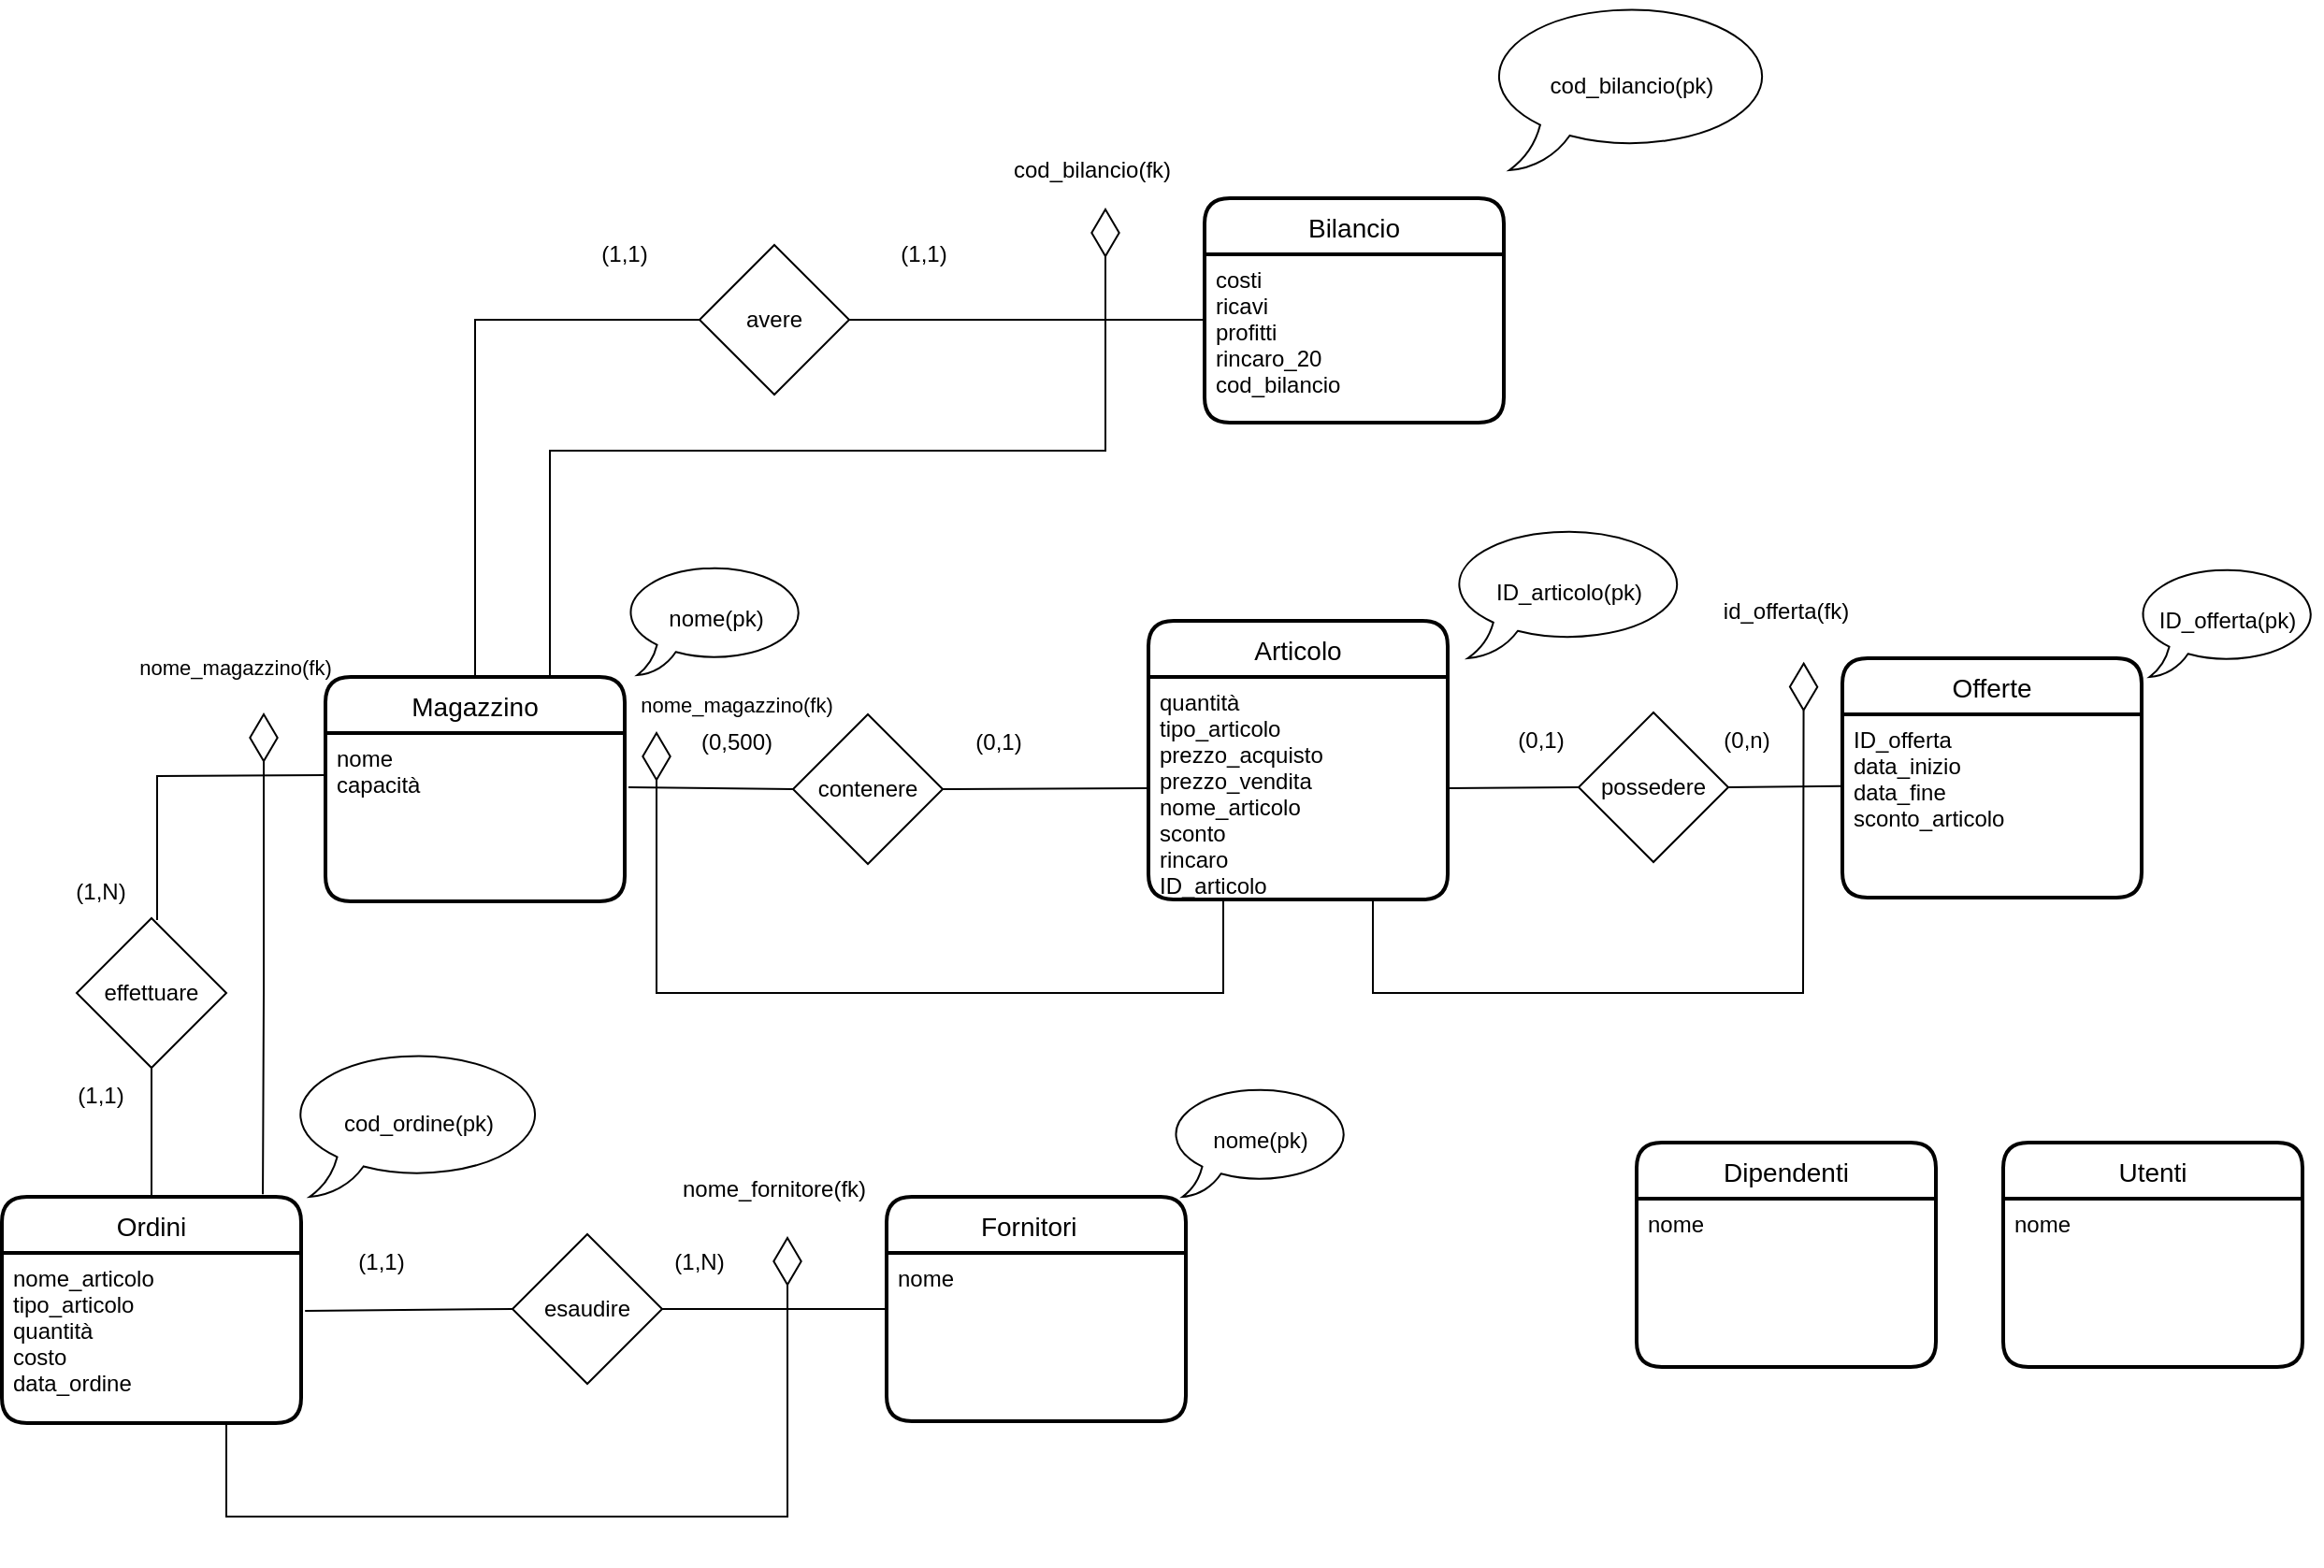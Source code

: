 <mxfile version="21.2.1" type="device">
  <diagram name="Pagina-1" id="chKkPRjBdSX-aV4erDYl">
    <mxGraphModel dx="1195" dy="-506" grid="1" gridSize="10" guides="1" tooltips="1" connect="1" arrows="1" fold="1" page="1" pageScale="1" pageWidth="827" pageHeight="1169" math="0" shadow="0">
      <root>
        <mxCell id="0" />
        <mxCell id="1" parent="0" />
        <mxCell id="hy8gV9nIZ2Mti01YGrL4-1" value="contenere" style="rhombus;whiteSpace=wrap;html=1;fillColor=#FFFFFF;" vertex="1" parent="1">
          <mxGeometry x="1093" y="1571" width="80" height="80" as="geometry" />
        </mxCell>
        <mxCell id="hy8gV9nIZ2Mti01YGrL4-2" value="esaudire" style="rhombus;whiteSpace=wrap;html=1;fillColor=#FFFFFF;" vertex="1" parent="1">
          <mxGeometry x="943" y="1849" width="80" height="80" as="geometry" />
        </mxCell>
        <mxCell id="hy8gV9nIZ2Mti01YGrL4-3" value="effettuare" style="rhombus;whiteSpace=wrap;html=1;fillColor=#FFFFFF;" vertex="1" parent="1">
          <mxGeometry x="710" y="1680" width="80" height="80" as="geometry" />
        </mxCell>
        <mxCell id="hy8gV9nIZ2Mti01YGrL4-4" value="avere" style="rhombus;whiteSpace=wrap;html=1;fillColor=#FFFFFF;" vertex="1" parent="1">
          <mxGeometry x="1043" y="1320" width="80" height="80" as="geometry" />
        </mxCell>
        <mxCell id="hy8gV9nIZ2Mti01YGrL4-5" value="(1,N)" style="text;html=1;strokeColor=none;fillColor=none;align=center;verticalAlign=middle;whiteSpace=wrap;rounded=0;" vertex="1" parent="1">
          <mxGeometry x="693" y="1651" width="60" height="30" as="geometry" />
        </mxCell>
        <mxCell id="hy8gV9nIZ2Mti01YGrL4-6" value="(1,1)" style="text;html=1;strokeColor=none;fillColor=none;align=center;verticalAlign=middle;whiteSpace=wrap;rounded=0;" vertex="1" parent="1">
          <mxGeometry x="693" y="1760" width="60" height="30" as="geometry" />
        </mxCell>
        <mxCell id="hy8gV9nIZ2Mti01YGrL4-7" value="(1,1)" style="text;html=1;strokeColor=none;fillColor=none;align=center;verticalAlign=middle;whiteSpace=wrap;rounded=0;" vertex="1" parent="1">
          <mxGeometry x="973" y="1310" width="60" height="30" as="geometry" />
        </mxCell>
        <mxCell id="hy8gV9nIZ2Mti01YGrL4-8" value="(1,1)" style="text;html=1;strokeColor=none;fillColor=none;align=center;verticalAlign=middle;whiteSpace=wrap;rounded=0;" vertex="1" parent="1">
          <mxGeometry x="1133" y="1310" width="60" height="30" as="geometry" />
        </mxCell>
        <mxCell id="hy8gV9nIZ2Mti01YGrL4-9" value="(0,500)" style="text;html=1;strokeColor=none;fillColor=none;align=center;verticalAlign=middle;whiteSpace=wrap;rounded=0;" vertex="1" parent="1">
          <mxGeometry x="1033" y="1571" width="60" height="30" as="geometry" />
        </mxCell>
        <mxCell id="hy8gV9nIZ2Mti01YGrL4-10" value="(0,1)" style="text;html=1;strokeColor=none;fillColor=none;align=center;verticalAlign=middle;whiteSpace=wrap;rounded=0;" vertex="1" parent="1">
          <mxGeometry x="1173" y="1571" width="60" height="30" as="geometry" />
        </mxCell>
        <mxCell id="hy8gV9nIZ2Mti01YGrL4-11" value="(1,1)" style="text;html=1;strokeColor=none;fillColor=none;align=center;verticalAlign=middle;whiteSpace=wrap;rounded=0;" vertex="1" parent="1">
          <mxGeometry x="843" y="1849" width="60" height="30" as="geometry" />
        </mxCell>
        <mxCell id="hy8gV9nIZ2Mti01YGrL4-12" value="(1,N)" style="text;html=1;strokeColor=none;fillColor=none;align=center;verticalAlign=middle;whiteSpace=wrap;rounded=0;" vertex="1" parent="1">
          <mxGeometry x="1013" y="1849" width="60" height="30" as="geometry" />
        </mxCell>
        <mxCell id="hy8gV9nIZ2Mti01YGrL4-13" value="Articolo" style="swimlane;childLayout=stackLayout;horizontal=1;startSize=30;horizontalStack=0;rounded=1;fontSize=14;fontStyle=0;strokeWidth=2;resizeParent=0;resizeLast=1;shadow=0;dashed=0;align=center;fillColor=default;" vertex="1" parent="1">
          <mxGeometry x="1283" y="1521" width="160" height="149" as="geometry" />
        </mxCell>
        <mxCell id="hy8gV9nIZ2Mti01YGrL4-14" value="quantità&#xa;tipo_articolo&#xa;prezzo_acquisto&#xa;prezzo_vendita&#xa;nome_articolo&#xa;sconto&#xa;rincaro&#xa;ID_articolo" style="align=left;strokeColor=none;fillColor=none;spacingLeft=4;fontSize=12;verticalAlign=top;resizable=0;rotatable=0;part=1;" vertex="1" parent="hy8gV9nIZ2Mti01YGrL4-13">
          <mxGeometry y="30" width="160" height="119" as="geometry" />
        </mxCell>
        <mxCell id="hy8gV9nIZ2Mti01YGrL4-15" value="Bilancio" style="swimlane;childLayout=stackLayout;horizontal=1;startSize=30;horizontalStack=0;rounded=1;fontSize=14;fontStyle=0;strokeWidth=2;resizeParent=0;resizeLast=1;shadow=0;dashed=0;align=center;fillColor=default;" vertex="1" parent="1">
          <mxGeometry x="1313" y="1295" width="160" height="120" as="geometry" />
        </mxCell>
        <mxCell id="hy8gV9nIZ2Mti01YGrL4-16" value="costi&#xa;ricavi&#xa;profitti&#xa;rincaro_20&#xa;cod_bilancio" style="align=left;strokeColor=none;fillColor=none;spacingLeft=4;fontSize=12;verticalAlign=top;resizable=0;rotatable=0;part=1;" vertex="1" parent="hy8gV9nIZ2Mti01YGrL4-15">
          <mxGeometry y="30" width="160" height="90" as="geometry" />
        </mxCell>
        <mxCell id="hy8gV9nIZ2Mti01YGrL4-17" value="Fornitori  " style="swimlane;childLayout=stackLayout;horizontal=1;startSize=30;horizontalStack=0;rounded=1;fontSize=14;fontStyle=0;strokeWidth=2;resizeParent=0;resizeLast=1;shadow=0;dashed=0;align=center;fillColor=default;" vertex="1" parent="1">
          <mxGeometry x="1143" y="1829" width="160" height="120" as="geometry" />
        </mxCell>
        <mxCell id="hy8gV9nIZ2Mti01YGrL4-18" value="nome&#xa;" style="align=left;strokeColor=none;fillColor=none;spacingLeft=4;fontSize=12;verticalAlign=top;resizable=0;rotatable=0;part=1;" vertex="1" parent="hy8gV9nIZ2Mti01YGrL4-17">
          <mxGeometry y="30" width="160" height="90" as="geometry" />
        </mxCell>
        <mxCell id="hy8gV9nIZ2Mti01YGrL4-19" value="Ordini" style="swimlane;childLayout=stackLayout;horizontal=1;startSize=30;horizontalStack=0;rounded=1;fontSize=14;fontStyle=0;strokeWidth=2;resizeParent=0;resizeLast=1;shadow=0;dashed=0;align=center;fillColor=default;" vertex="1" parent="1">
          <mxGeometry x="670" y="1829" width="160" height="121" as="geometry" />
        </mxCell>
        <mxCell id="hy8gV9nIZ2Mti01YGrL4-20" value="nome_articolo&#xa;tipo_articolo&#xa;quantità&#xa;costo&#xa;data_ordine" style="align=left;strokeColor=none;fillColor=none;spacingLeft=4;fontSize=12;verticalAlign=top;resizable=0;rotatable=0;part=1;" vertex="1" parent="hy8gV9nIZ2Mti01YGrL4-19">
          <mxGeometry y="30" width="160" height="91" as="geometry" />
        </mxCell>
        <mxCell id="hy8gV9nIZ2Mti01YGrL4-21" value="Magazzino" style="swimlane;childLayout=stackLayout;horizontal=1;startSize=30;horizontalStack=0;rounded=1;fontSize=14;fontStyle=0;strokeWidth=2;resizeParent=0;resizeLast=1;shadow=0;dashed=0;align=center;fillColor=default;" vertex="1" parent="1">
          <mxGeometry x="843" y="1551" width="160" height="120" as="geometry" />
        </mxCell>
        <mxCell id="hy8gV9nIZ2Mti01YGrL4-22" value="nome&#xa;capacità&#xa;&#xa;" style="align=left;strokeColor=none;fillColor=none;spacingLeft=4;fontSize=12;verticalAlign=top;resizable=0;rotatable=0;part=1;" vertex="1" parent="hy8gV9nIZ2Mti01YGrL4-21">
          <mxGeometry y="30" width="160" height="90" as="geometry" />
        </mxCell>
        <mxCell id="hy8gV9nIZ2Mti01YGrL4-23" value="Offerte" style="swimlane;childLayout=stackLayout;horizontal=1;startSize=30;horizontalStack=0;rounded=1;fontSize=14;fontStyle=0;strokeWidth=2;resizeParent=0;resizeLast=1;shadow=0;dashed=0;align=center;fillColor=default;" vertex="1" parent="1">
          <mxGeometry x="1654" y="1541" width="160" height="128" as="geometry" />
        </mxCell>
        <mxCell id="hy8gV9nIZ2Mti01YGrL4-24" value="ID_offerta&#xa;data_inizio&#xa;data_fine&#xa;sconto_articolo" style="align=left;strokeColor=none;fillColor=none;spacingLeft=4;fontSize=12;verticalAlign=top;resizable=0;rotatable=0;part=1;" vertex="1" parent="hy8gV9nIZ2Mti01YGrL4-23">
          <mxGeometry y="30" width="160" height="98" as="geometry" />
        </mxCell>
        <mxCell id="hy8gV9nIZ2Mti01YGrL4-25" value="" style="endArrow=none;html=1;rounded=0;exitX=0.5;exitY=0;exitDx=0;exitDy=0;entryX=0;entryY=0.5;entryDx=0;entryDy=0;" edge="1" parent="1" source="hy8gV9nIZ2Mti01YGrL4-21" target="hy8gV9nIZ2Mti01YGrL4-4">
          <mxGeometry width="50" height="50" relative="1" as="geometry">
            <mxPoint x="813" y="1410" as="sourcePoint" />
            <mxPoint x="863" y="1360" as="targetPoint" />
            <Array as="points">
              <mxPoint x="923" y="1360" />
            </Array>
          </mxGeometry>
        </mxCell>
        <mxCell id="hy8gV9nIZ2Mti01YGrL4-26" value="" style="endArrow=none;html=1;rounded=0;entryX=1;entryY=0.5;entryDx=0;entryDy=0;" edge="1" parent="1" target="hy8gV9nIZ2Mti01YGrL4-4">
          <mxGeometry width="50" height="50" relative="1" as="geometry">
            <mxPoint x="1313" y="1360" as="sourcePoint" />
            <mxPoint x="873" y="1370" as="targetPoint" />
          </mxGeometry>
        </mxCell>
        <mxCell id="hy8gV9nIZ2Mti01YGrL4-27" value="" style="endArrow=none;html=1;rounded=0;entryX=0;entryY=0.5;entryDx=0;entryDy=0;" edge="1" parent="1" target="hy8gV9nIZ2Mti01YGrL4-1">
          <mxGeometry width="50" height="50" relative="1" as="geometry">
            <mxPoint x="1005" y="1610" as="sourcePoint" />
            <mxPoint x="883" y="1380" as="targetPoint" />
          </mxGeometry>
        </mxCell>
        <mxCell id="hy8gV9nIZ2Mti01YGrL4-28" value="" style="endArrow=none;html=1;rounded=0;exitX=1;exitY=0.5;exitDx=0;exitDy=0;entryX=0;entryY=0.5;entryDx=0;entryDy=0;" edge="1" parent="1" source="hy8gV9nIZ2Mti01YGrL4-1" target="hy8gV9nIZ2Mti01YGrL4-14">
          <mxGeometry width="50" height="50" relative="1" as="geometry">
            <mxPoint x="843" y="1440" as="sourcePoint" />
            <mxPoint x="1280" y="1610" as="targetPoint" />
          </mxGeometry>
        </mxCell>
        <mxCell id="hy8gV9nIZ2Mti01YGrL4-29" value="" style="endArrow=none;html=1;rounded=0;exitX=1;exitY=1;exitDx=0;exitDy=0;entryX=0;entryY=0.25;entryDx=0;entryDy=0;" edge="1" parent="1" source="hy8gV9nIZ2Mti01YGrL4-5" target="hy8gV9nIZ2Mti01YGrL4-22">
          <mxGeometry width="50" height="50" relative="1" as="geometry">
            <mxPoint x="853" y="1450" as="sourcePoint" />
            <mxPoint x="903" y="1400" as="targetPoint" />
            <Array as="points">
              <mxPoint x="753" y="1604" />
            </Array>
          </mxGeometry>
        </mxCell>
        <mxCell id="hy8gV9nIZ2Mti01YGrL4-31" value="" style="endArrow=none;html=1;rounded=0;exitX=0.5;exitY=1;exitDx=0;exitDy=0;entryX=0.5;entryY=0;entryDx=0;entryDy=0;" edge="1" parent="1" source="hy8gV9nIZ2Mti01YGrL4-3" target="hy8gV9nIZ2Mti01YGrL4-19">
          <mxGeometry width="50" height="50" relative="1" as="geometry">
            <mxPoint x="873" y="1470" as="sourcePoint" />
            <mxPoint x="923" y="1420" as="targetPoint" />
          </mxGeometry>
        </mxCell>
        <mxCell id="hy8gV9nIZ2Mti01YGrL4-32" value="" style="endArrow=none;html=1;rounded=0;exitX=1;exitY=0.5;exitDx=0;exitDy=0;entryX=0;entryY=0.5;entryDx=0;entryDy=0;" edge="1" parent="1" source="hy8gV9nIZ2Mti01YGrL4-2" target="hy8gV9nIZ2Mti01YGrL4-17">
          <mxGeometry width="50" height="50" relative="1" as="geometry">
            <mxPoint x="883" y="1480" as="sourcePoint" />
            <mxPoint x="1123" y="1890" as="targetPoint" />
          </mxGeometry>
        </mxCell>
        <mxCell id="hy8gV9nIZ2Mti01YGrL4-33" value="possedere" style="rhombus;whiteSpace=wrap;html=1;fillColor=default;" vertex="1" parent="1">
          <mxGeometry x="1513" y="1570" width="80" height="80" as="geometry" />
        </mxCell>
        <mxCell id="hy8gV9nIZ2Mti01YGrL4-34" value="" style="endArrow=none;html=1;rounded=0;exitX=1;exitY=0.5;exitDx=0;exitDy=0;entryX=-0.003;entryY=0.392;entryDx=0;entryDy=0;entryPerimeter=0;" edge="1" parent="1" source="hy8gV9nIZ2Mti01YGrL4-33" target="hy8gV9nIZ2Mti01YGrL4-24">
          <mxGeometry width="50" height="50" relative="1" as="geometry">
            <mxPoint x="893" y="1490" as="sourcePoint" />
            <mxPoint x="1650" y="1610" as="targetPoint" />
          </mxGeometry>
        </mxCell>
        <mxCell id="hy8gV9nIZ2Mti01YGrL4-35" value="" style="endArrow=none;html=1;rounded=0;exitX=0;exitY=0.5;exitDx=0;exitDy=0;entryX=1;entryY=0.5;entryDx=0;entryDy=0;" edge="1" parent="1" source="hy8gV9nIZ2Mti01YGrL4-33" target="hy8gV9nIZ2Mti01YGrL4-14">
          <mxGeometry width="50" height="50" relative="1" as="geometry">
            <mxPoint x="1510" y="1610" as="sourcePoint" />
            <mxPoint x="1480" y="1610" as="targetPoint" />
          </mxGeometry>
        </mxCell>
        <mxCell id="hy8gV9nIZ2Mti01YGrL4-36" value="(0,n)" style="text;html=1;strokeColor=none;fillColor=none;align=center;verticalAlign=middle;whiteSpace=wrap;rounded=0;" vertex="1" parent="1">
          <mxGeometry x="1573" y="1570" width="60" height="30" as="geometry" />
        </mxCell>
        <mxCell id="hy8gV9nIZ2Mti01YGrL4-37" value="(0,1)" style="text;html=1;strokeColor=none;fillColor=none;align=center;verticalAlign=middle;whiteSpace=wrap;rounded=0;" vertex="1" parent="1">
          <mxGeometry x="1463" y="1570" width="60" height="30" as="geometry" />
        </mxCell>
        <mxCell id="hy8gV9nIZ2Mti01YGrL4-38" value="nome(pk)" style="whiteSpace=wrap;html=1;shape=mxgraph.basic.oval_callout" vertex="1" parent="1">
          <mxGeometry x="1001.5" y="1490" width="100" height="60" as="geometry" />
        </mxCell>
        <mxCell id="hy8gV9nIZ2Mti01YGrL4-39" value="cod_ordine(pk)" style="whiteSpace=wrap;html=1;shape=mxgraph.basic.oval_callout" vertex="1" parent="1">
          <mxGeometry x="823" y="1750" width="140" height="79" as="geometry" />
        </mxCell>
        <mxCell id="hy8gV9nIZ2Mti01YGrL4-40" value="nome(pk)" style="whiteSpace=wrap;html=1;shape=mxgraph.basic.oval_callout" vertex="1" parent="1">
          <mxGeometry x="1293" y="1769" width="100" height="60" as="geometry" />
        </mxCell>
        <mxCell id="hy8gV9nIZ2Mti01YGrL4-41" value="ID_offerta(pk)" style="whiteSpace=wrap;html=1;shape=mxgraph.basic.oval_callout" vertex="1" parent="1">
          <mxGeometry x="1810" y="1491" width="100" height="60" as="geometry" />
        </mxCell>
        <mxCell id="hy8gV9nIZ2Mti01YGrL4-42" value="ID_articolo(pk)" style="whiteSpace=wrap;html=1;shape=mxgraph.basic.oval_callout" vertex="1" parent="1">
          <mxGeometry x="1443" y="1470" width="130" height="71" as="geometry" />
        </mxCell>
        <mxCell id="hy8gV9nIZ2Mti01YGrL4-43" value="cod_bilancio(pk)" style="whiteSpace=wrap;html=1;shape=mxgraph.basic.oval_callout" vertex="1" parent="1">
          <mxGeometry x="1463" y="1190" width="157" height="90" as="geometry" />
        </mxCell>
        <mxCell id="hy8gV9nIZ2Mti01YGrL4-44" value="" style="endArrow=diamondThin;endFill=0;endSize=24;html=1;rounded=0;exitX=0.75;exitY=0;exitDx=0;exitDy=0;" edge="1" parent="1" source="hy8gV9nIZ2Mti01YGrL4-21">
          <mxGeometry width="160" relative="1" as="geometry">
            <mxPoint x="1040" y="1550" as="sourcePoint" />
            <mxPoint x="1260" y="1300" as="targetPoint" />
            <Array as="points">
              <mxPoint x="963" y="1430" />
              <mxPoint x="1260" y="1430" />
            </Array>
          </mxGeometry>
        </mxCell>
        <mxCell id="hy8gV9nIZ2Mti01YGrL4-45" value="cod_bilancio(fk)" style="text;html=1;strokeColor=none;fillColor=none;align=center;verticalAlign=middle;whiteSpace=wrap;rounded=0;" vertex="1" parent="1">
          <mxGeometry x="1223" y="1265" width="60" height="30" as="geometry" />
        </mxCell>
        <mxCell id="hy8gV9nIZ2Mti01YGrL4-46" value="" style="endArrow=diamondThin;endFill=0;endSize=24;html=1;rounded=0;exitX=0.75;exitY=1;exitDx=0;exitDy=0;" edge="1" parent="1" source="hy8gV9nIZ2Mti01YGrL4-20">
          <mxGeometry width="160" relative="1" as="geometry">
            <mxPoint x="800" y="1790" as="sourcePoint" />
            <mxPoint x="1090" y="1850" as="targetPoint" />
            <Array as="points">
              <mxPoint x="790" y="2000" />
              <mxPoint x="1090" y="2000" />
            </Array>
          </mxGeometry>
        </mxCell>
        <mxCell id="hy8gV9nIZ2Mti01YGrL4-48" value="" style="endArrow=none;html=1;rounded=0;entryX=0;entryY=0.5;entryDx=0;entryDy=0;exitX=1.013;exitY=0.341;exitDx=0;exitDy=0;exitPerimeter=0;" edge="1" parent="1" source="hy8gV9nIZ2Mti01YGrL4-20" target="hy8gV9nIZ2Mti01YGrL4-2">
          <mxGeometry width="50" height="50" relative="1" as="geometry">
            <mxPoint x="1100" y="1680" as="sourcePoint" />
            <mxPoint x="1150" y="1630" as="targetPoint" />
          </mxGeometry>
        </mxCell>
        <mxCell id="hy8gV9nIZ2Mti01YGrL4-49" value="nome_fornitore(fk)" style="text;html=1;strokeColor=none;fillColor=none;align=center;verticalAlign=middle;whiteSpace=wrap;rounded=0;" vertex="1" parent="1">
          <mxGeometry x="1053" y="1810" width="60" height="30" as="geometry" />
        </mxCell>
        <mxCell id="hy8gV9nIZ2Mti01YGrL4-50" value="" style="endArrow=diamondThin;endFill=0;endSize=24;html=1;rounded=0;exitX=0.25;exitY=1;exitDx=0;exitDy=0;" edge="1" parent="1" source="hy8gV9nIZ2Mti01YGrL4-13">
          <mxGeometry width="160" relative="1" as="geometry">
            <mxPoint x="973" y="1561" as="sourcePoint" />
            <mxPoint x="1020" y="1580" as="targetPoint" />
            <Array as="points">
              <mxPoint x="1323" y="1720" />
              <mxPoint x="1020" y="1720" />
            </Array>
          </mxGeometry>
        </mxCell>
        <mxCell id="hy8gV9nIZ2Mti01YGrL4-51" value="nome_magazzino(fk)" style="text;html=1;strokeColor=none;fillColor=none;align=center;verticalAlign=middle;whiteSpace=wrap;rounded=0;fontSize=11;" vertex="1" parent="1">
          <mxGeometry x="1030.25" y="1561" width="65.5" height="9" as="geometry" />
        </mxCell>
        <mxCell id="hy8gV9nIZ2Mti01YGrL4-54" value="" style="endArrow=diamondThin;endFill=0;endSize=24;html=1;rounded=0;exitX=0.872;exitY=-0.011;exitDx=0;exitDy=0;exitPerimeter=0;" edge="1" parent="1" source="hy8gV9nIZ2Mti01YGrL4-19">
          <mxGeometry width="160" relative="1" as="geometry">
            <mxPoint x="810" y="1820" as="sourcePoint" />
            <mxPoint x="810" y="1570" as="targetPoint" />
            <Array as="points">
              <mxPoint x="810" y="1720" />
            </Array>
          </mxGeometry>
        </mxCell>
        <mxCell id="hy8gV9nIZ2Mti01YGrL4-56" value="nome_magazzino(fk)" style="text;html=1;strokeColor=none;fillColor=none;align=center;verticalAlign=middle;whiteSpace=wrap;rounded=0;fontSize=11;" vertex="1" parent="1">
          <mxGeometry x="770" y="1531" width="50" height="30" as="geometry" />
        </mxCell>
        <mxCell id="hy8gV9nIZ2Mti01YGrL4-58" value="" style="endArrow=diamondThin;endFill=0;endSize=24;html=1;rounded=0;exitX=0.75;exitY=1;exitDx=0;exitDy=0;entryX=0.672;entryY=1.061;entryDx=0;entryDy=0;entryPerimeter=0;" edge="1" parent="1" source="hy8gV9nIZ2Mti01YGrL4-13">
          <mxGeometry width="160" relative="1" as="geometry">
            <mxPoint x="1500" y="1780" as="sourcePoint" />
            <mxPoint x="1633.32" y="1542.83" as="targetPoint" />
            <Array as="points">
              <mxPoint x="1403" y="1720" />
              <mxPoint x="1633" y="1720" />
            </Array>
          </mxGeometry>
        </mxCell>
        <mxCell id="hy8gV9nIZ2Mti01YGrL4-60" value="id_offerta(fk)" style="text;html=1;strokeColor=none;fillColor=none;align=center;verticalAlign=middle;whiteSpace=wrap;rounded=0;" vertex="1" parent="1">
          <mxGeometry x="1594" y="1501" width="60" height="30" as="geometry" />
        </mxCell>
        <mxCell id="hy8gV9nIZ2Mti01YGrL4-65" value="Dipendenti" style="swimlane;childLayout=stackLayout;horizontal=1;startSize=30;horizontalStack=0;rounded=1;fontSize=14;fontStyle=0;strokeWidth=2;resizeParent=0;resizeLast=1;shadow=0;dashed=0;align=center;fillColor=default;" vertex="1" parent="1">
          <mxGeometry x="1544" y="1800" width="160" height="120" as="geometry" />
        </mxCell>
        <mxCell id="hy8gV9nIZ2Mti01YGrL4-66" value="nome&#xa;" style="align=left;strokeColor=none;fillColor=none;spacingLeft=4;fontSize=12;verticalAlign=top;resizable=0;rotatable=0;part=1;" vertex="1" parent="hy8gV9nIZ2Mti01YGrL4-65">
          <mxGeometry y="30" width="160" height="90" as="geometry" />
        </mxCell>
        <mxCell id="hy8gV9nIZ2Mti01YGrL4-67" value="Utenti" style="swimlane;childLayout=stackLayout;horizontal=1;startSize=30;horizontalStack=0;rounded=1;fontSize=14;fontStyle=0;strokeWidth=2;resizeParent=0;resizeLast=1;shadow=0;dashed=0;align=center;fillColor=default;" vertex="1" parent="1">
          <mxGeometry x="1740" y="1800" width="160" height="120" as="geometry" />
        </mxCell>
        <mxCell id="hy8gV9nIZ2Mti01YGrL4-68" value="nome&#xa;" style="align=left;strokeColor=none;fillColor=none;spacingLeft=4;fontSize=12;verticalAlign=top;resizable=0;rotatable=0;part=1;" vertex="1" parent="hy8gV9nIZ2Mti01YGrL4-67">
          <mxGeometry y="30" width="160" height="90" as="geometry" />
        </mxCell>
      </root>
    </mxGraphModel>
  </diagram>
</mxfile>
